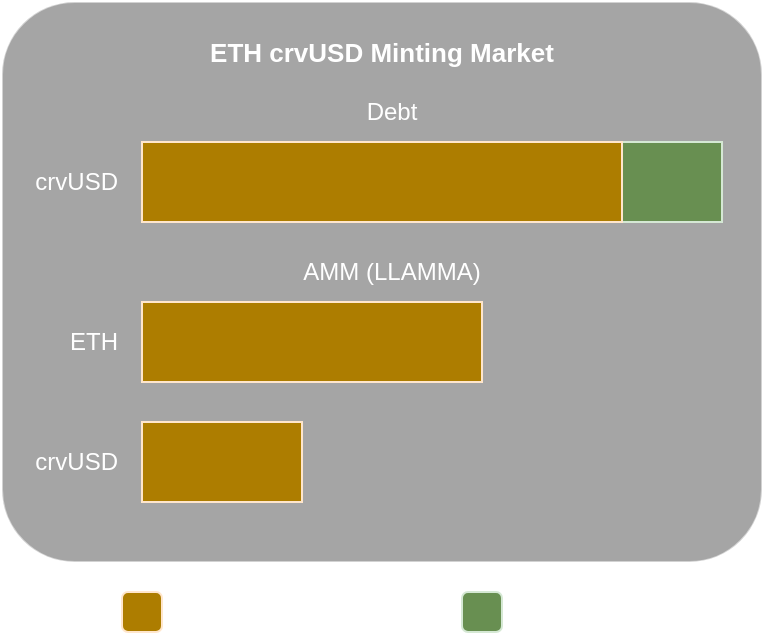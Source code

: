 <mxfile version="21.6.5" type="device">
  <diagram name="Page-1" id="XQpnbHps4Ra_ysarjgnG">
    <mxGraphModel dx="1364" dy="2843" grid="1" gridSize="10" guides="1" tooltips="1" connect="1" arrows="1" fold="1" page="1" pageScale="1" pageWidth="1060" pageHeight="2000" math="0" shadow="0">
      <root>
        <mxCell id="0" />
        <mxCell id="1" parent="0" />
        <mxCell id="uSqVCuNqCW10vcJo9bsy-10" value="" style="rounded=1;whiteSpace=wrap;html=1;fillColor=#AD7D00;strokeColor=#FFE6CC;" parent="1" vertex="1">
          <mxGeometry x="100" y="-1695" width="20" height="20" as="geometry" />
        </mxCell>
        <mxCell id="uSqVCuNqCW10vcJo9bsy-11" value="" style="rounded=1;whiteSpace=wrap;html=1;fillColor=#688F51;strokeColor=#D5E8D4;" parent="1" vertex="1">
          <mxGeometry x="270" y="-1695" width="20" height="20" as="geometry" />
        </mxCell>
        <mxCell id="uSqVCuNqCW10vcJo9bsy-12" value="User Assets" style="text;html=1;strokeColor=none;fillColor=none;align=left;verticalAlign=middle;whiteSpace=wrap;rounded=0;fontColor=#FFFFFF;" parent="1" vertex="1">
          <mxGeometry x="130" y="-1700" width="80" height="30" as="geometry" />
        </mxCell>
        <mxCell id="uSqVCuNqCW10vcJo9bsy-13" value="Admin Fees" style="text;html=1;strokeColor=none;fillColor=none;align=left;verticalAlign=middle;whiteSpace=wrap;rounded=0;fontColor=#FFFFFF;" parent="1" vertex="1">
          <mxGeometry x="300" y="-1700" width="100" height="30" as="geometry" />
        </mxCell>
        <mxCell id="9k4V9jYYkEPxiwSoa5Fr-1" value="" style="rounded=1;whiteSpace=wrap;html=1;arcSize=13;opacity=50;fillColor=#4D4D4D;strokeColor=#FFFFFF;" parent="1" vertex="1">
          <mxGeometry x="40" y="-1990" width="380" height="280" as="geometry" />
        </mxCell>
        <mxCell id="9k4V9jYYkEPxiwSoa5Fr-2" value="" style="rounded=0;whiteSpace=wrap;html=1;fillColor=#688F51;strokeColor=#D5E8D4;" parent="1" vertex="1">
          <mxGeometry x="350" y="-1920" width="50" height="40" as="geometry" />
        </mxCell>
        <mxCell id="9k4V9jYYkEPxiwSoa5Fr-3" value="ETH crvUSD Minting Market" style="text;html=1;strokeColor=none;fillColor=none;align=center;verticalAlign=middle;whiteSpace=wrap;rounded=0;fontSize=13;fontStyle=1;fontColor=#FFFFFF;" parent="1" vertex="1">
          <mxGeometry x="40" y="-1990" width="380" height="50" as="geometry" />
        </mxCell>
        <mxCell id="9k4V9jYYkEPxiwSoa5Fr-4" value="" style="rounded=0;whiteSpace=wrap;html=1;fillColor=#AD7D00;strokeColor=#FFE6CC;" parent="1" vertex="1">
          <mxGeometry x="110" y="-1920" width="240" height="40" as="geometry" />
        </mxCell>
        <mxCell id="9k4V9jYYkEPxiwSoa5Fr-5" value="crvUSD" style="text;html=1;strokeColor=none;fillColor=none;align=right;verticalAlign=middle;whiteSpace=wrap;rounded=0;fontColor=#FFFFFF;" parent="1" vertex="1">
          <mxGeometry x="50" y="-1920" width="50" height="40" as="geometry" />
        </mxCell>
        <mxCell id="9k4V9jYYkEPxiwSoa5Fr-6" value="Debt" style="text;html=1;strokeColor=none;fillColor=none;align=center;verticalAlign=middle;whiteSpace=wrap;rounded=0;fontColor=#FFFFFF;" parent="1" vertex="1">
          <mxGeometry x="50" y="-1950" width="370" height="30" as="geometry" />
        </mxCell>
        <mxCell id="9k4V9jYYkEPxiwSoa5Fr-7" value="AMM (LLAMMA)" style="text;html=1;strokeColor=none;fillColor=none;align=center;verticalAlign=middle;whiteSpace=wrap;rounded=0;fontColor=#FFFFFF;" parent="1" vertex="1">
          <mxGeometry x="50" y="-1870" width="370" height="30" as="geometry" />
        </mxCell>
        <mxCell id="9k4V9jYYkEPxiwSoa5Fr-8" value="" style="rounded=0;whiteSpace=wrap;html=1;fillColor=#ffe6cc;strokeColor=#d79b00;" parent="1" vertex="1">
          <mxGeometry x="190" y="-1780" height="40" as="geometry" />
        </mxCell>
        <mxCell id="9k4V9jYYkEPxiwSoa5Fr-9" value="" style="rounded=0;whiteSpace=wrap;html=1;fillColor=#AD7D00;strokeColor=#FFE6CC;" parent="1" vertex="1">
          <mxGeometry x="110" y="-1780" width="80" height="40" as="geometry" />
        </mxCell>
        <mxCell id="9k4V9jYYkEPxiwSoa5Fr-10" value="crvUSD" style="text;html=1;strokeColor=none;fillColor=none;align=right;verticalAlign=middle;whiteSpace=wrap;rounded=0;fontColor=#FFFFFF;" parent="1" vertex="1">
          <mxGeometry x="50" y="-1780" width="50" height="40" as="geometry" />
        </mxCell>
        <mxCell id="9k4V9jYYkEPxiwSoa5Fr-11" value="" style="rounded=0;whiteSpace=wrap;html=1;fillColor=#ffe6cc;strokeColor=#d79b00;" parent="1" vertex="1">
          <mxGeometry x="280" y="-1840" height="40" as="geometry" />
        </mxCell>
        <mxCell id="9k4V9jYYkEPxiwSoa5Fr-12" value="" style="rounded=0;whiteSpace=wrap;html=1;fillColor=#AD7D00;strokeColor=#FFE6CC;" parent="1" vertex="1">
          <mxGeometry x="110" y="-1840" width="170" height="40" as="geometry" />
        </mxCell>
        <mxCell id="9k4V9jYYkEPxiwSoa5Fr-13" value="ETH" style="text;html=1;strokeColor=none;fillColor=none;align=right;verticalAlign=middle;whiteSpace=wrap;rounded=0;fontColor=#FFFFFF;" parent="1" vertex="1">
          <mxGeometry x="50" y="-1840" width="50" height="40" as="geometry" />
        </mxCell>
      </root>
    </mxGraphModel>
  </diagram>
</mxfile>
